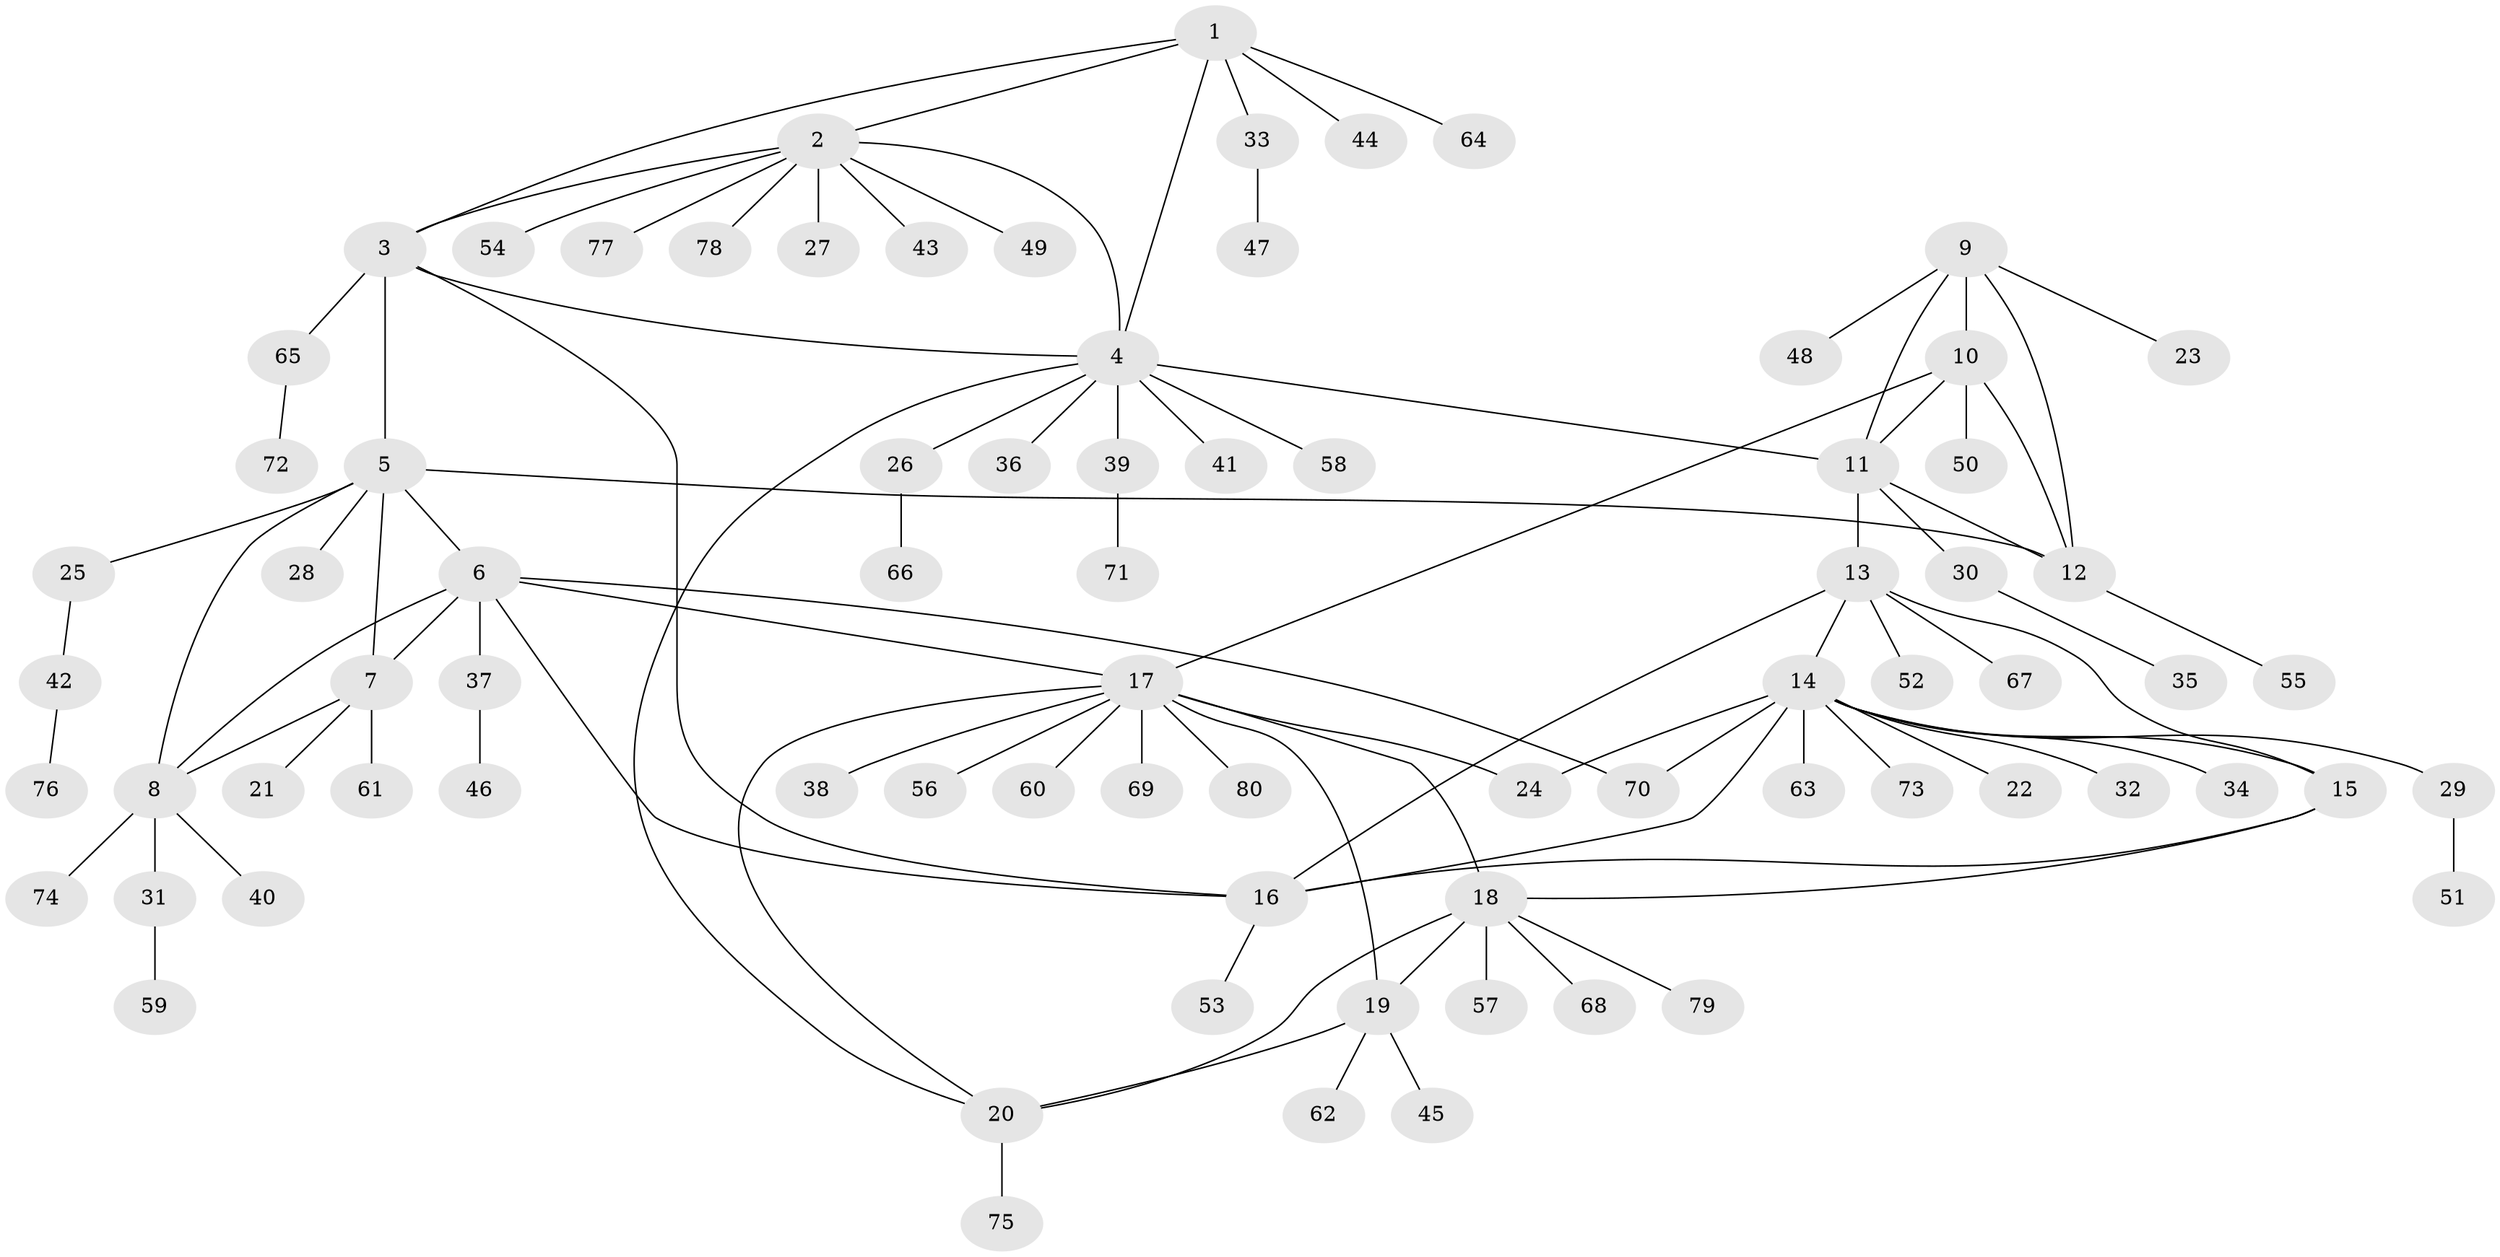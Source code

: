 // coarse degree distribution, {4: 0.03389830508474576, 11: 0.01694915254237288, 8: 0.01694915254237288, 9: 0.01694915254237288, 5: 0.03389830508474576, 3: 0.06779661016949153, 7: 0.01694915254237288, 12: 0.01694915254237288, 10: 0.01694915254237288, 6: 0.01694915254237288, 1: 0.6949152542372882, 2: 0.05084745762711865}
// Generated by graph-tools (version 1.1) at 2025/24/03/03/25 07:24:13]
// undirected, 80 vertices, 102 edges
graph export_dot {
graph [start="1"]
  node [color=gray90,style=filled];
  1;
  2;
  3;
  4;
  5;
  6;
  7;
  8;
  9;
  10;
  11;
  12;
  13;
  14;
  15;
  16;
  17;
  18;
  19;
  20;
  21;
  22;
  23;
  24;
  25;
  26;
  27;
  28;
  29;
  30;
  31;
  32;
  33;
  34;
  35;
  36;
  37;
  38;
  39;
  40;
  41;
  42;
  43;
  44;
  45;
  46;
  47;
  48;
  49;
  50;
  51;
  52;
  53;
  54;
  55;
  56;
  57;
  58;
  59;
  60;
  61;
  62;
  63;
  64;
  65;
  66;
  67;
  68;
  69;
  70;
  71;
  72;
  73;
  74;
  75;
  76;
  77;
  78;
  79;
  80;
  1 -- 2;
  1 -- 3;
  1 -- 4;
  1 -- 33;
  1 -- 44;
  1 -- 64;
  2 -- 3;
  2 -- 4;
  2 -- 27;
  2 -- 43;
  2 -- 49;
  2 -- 54;
  2 -- 77;
  2 -- 78;
  3 -- 4;
  3 -- 5;
  3 -- 16;
  3 -- 65;
  4 -- 11;
  4 -- 20;
  4 -- 26;
  4 -- 36;
  4 -- 39;
  4 -- 41;
  4 -- 58;
  5 -- 6;
  5 -- 7;
  5 -- 8;
  5 -- 12;
  5 -- 25;
  5 -- 28;
  6 -- 7;
  6 -- 8;
  6 -- 16;
  6 -- 17;
  6 -- 37;
  6 -- 70;
  7 -- 8;
  7 -- 21;
  7 -- 61;
  8 -- 31;
  8 -- 40;
  8 -- 74;
  9 -- 10;
  9 -- 11;
  9 -- 12;
  9 -- 23;
  9 -- 48;
  10 -- 11;
  10 -- 12;
  10 -- 17;
  10 -- 50;
  11 -- 12;
  11 -- 13;
  11 -- 30;
  12 -- 55;
  13 -- 14;
  13 -- 15;
  13 -- 16;
  13 -- 52;
  13 -- 67;
  14 -- 15;
  14 -- 16;
  14 -- 22;
  14 -- 24;
  14 -- 29;
  14 -- 32;
  14 -- 34;
  14 -- 63;
  14 -- 70;
  14 -- 73;
  15 -- 16;
  15 -- 18;
  16 -- 53;
  17 -- 18;
  17 -- 19;
  17 -- 20;
  17 -- 24;
  17 -- 38;
  17 -- 56;
  17 -- 60;
  17 -- 69;
  17 -- 80;
  18 -- 19;
  18 -- 20;
  18 -- 57;
  18 -- 68;
  18 -- 79;
  19 -- 20;
  19 -- 45;
  19 -- 62;
  20 -- 75;
  25 -- 42;
  26 -- 66;
  29 -- 51;
  30 -- 35;
  31 -- 59;
  33 -- 47;
  37 -- 46;
  39 -- 71;
  42 -- 76;
  65 -- 72;
}
